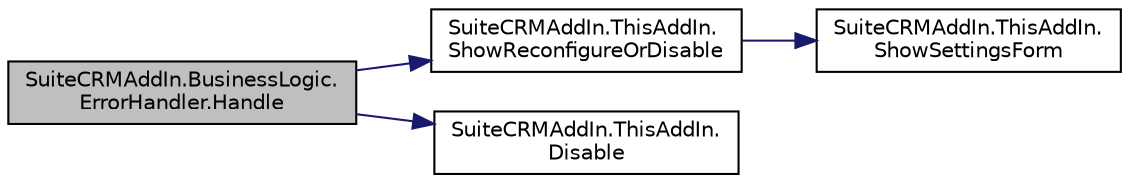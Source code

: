 digraph "SuiteCRMAddIn.BusinessLogic.ErrorHandler.Handle"
{
  edge [fontname="Helvetica",fontsize="10",labelfontname="Helvetica",labelfontsize="10"];
  node [fontname="Helvetica",fontsize="10",shape=record];
  rankdir="LR";
  Node62 [label="SuiteCRMAddIn.BusinessLogic.\lErrorHandler.Handle",height=0.2,width=0.4,color="black", fillcolor="grey75", style="filled", fontcolor="black"];
  Node62 -> Node63 [color="midnightblue",fontsize="10",style="solid",fontname="Helvetica"];
  Node63 [label="SuiteCRMAddIn.ThisAddIn.\lShowReconfigureOrDisable",height=0.2,width=0.4,color="black", fillcolor="white", style="filled",URL="$class_suite_c_r_m_add_in_1_1_this_add_in.html#a5a59515dac58ee4eb1169adf2f3d597b",tooltip="Show the reconfigure or disable dialogue with this summary of the problem. "];
  Node63 -> Node64 [color="midnightblue",fontsize="10",style="solid",fontname="Helvetica"];
  Node64 [label="SuiteCRMAddIn.ThisAddIn.\lShowSettingsForm",height=0.2,width=0.4,color="black", fillcolor="white", style="filled",URL="$class_suite_c_r_m_add_in_1_1_this_add_in.html#a8e4511bd9e35cdd0b86024d96341990b"];
  Node62 -> Node65 [color="midnightblue",fontsize="10",style="solid",fontname="Helvetica"];
  Node65 [label="SuiteCRMAddIn.ThisAddIn.\lDisable",height=0.2,width=0.4,color="black", fillcolor="white", style="filled",URL="$class_suite_c_r_m_add_in_1_1_this_add_in.html#a98cbecd9f92c5928ca248bc4b40b6b62"];
}
